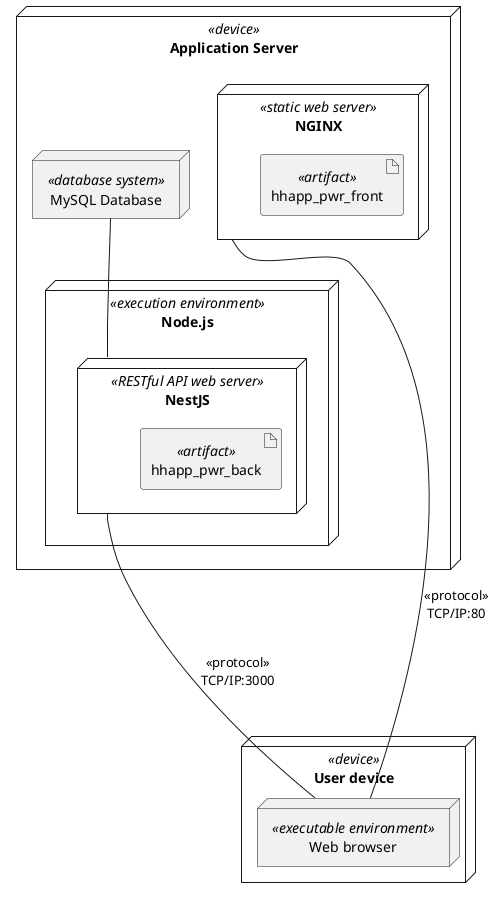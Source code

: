 @startuml deployment

node "Application Server" <<device>>{
  node "Node.js" as node <<execution environment>>{
    node "NestJS" as rest <<RESTful API web server>>{
      artifact hhapp_pwr_back <<artifact>>
    }
  }

  node "NGINX" as static <<static web server>>{
    artifact hhapp_pwr_front <<artifact>>
  }

  node "MySQL Database" as db <<database system>>
}

node "User device" as user_machine <<device>>{
  node "Web browser" as browser <<executable environment>>
}

static --- browser: <<protocol>>\nTCP/IP:80
rest --- browser: <<protocol>>\nTCP/IP:3000
db -down- rest

@enduml